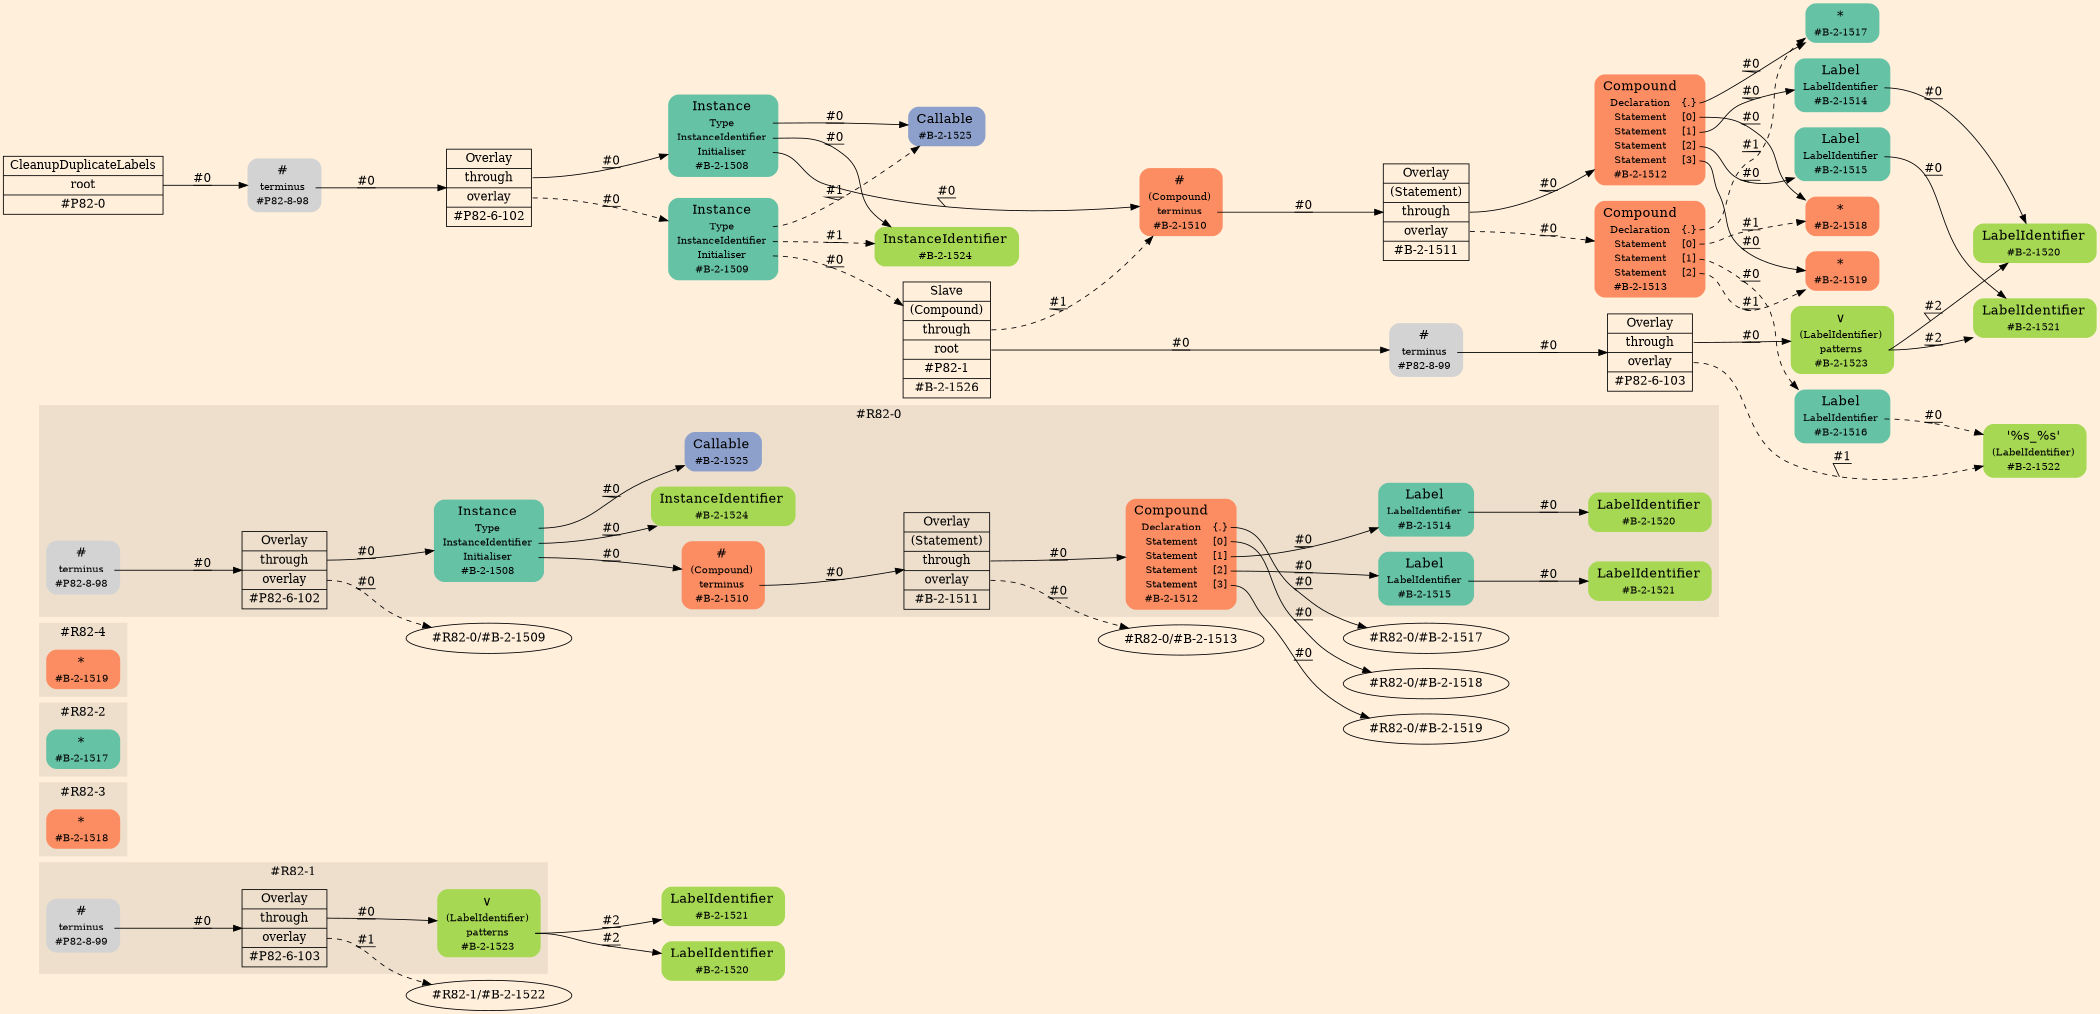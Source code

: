 digraph Inferno {
graph [
rankdir = "LR"
ranksep = 1.0
size = "14,20"
bgcolor = antiquewhite1
color = black
fontcolor = black
];
node [
];
subgraph "cluster#R82-1" {
label = "#R82-1"
style = "filled"
color = antiquewhite2
"#R82-1/#P82-8-99" [
shape = "plaintext"
label = <<TABLE BORDER="0" CELLBORDER="0" CELLSPACING="0">
 <TR>
  <TD><FONT POINT-SIZE="16.0">#</FONT></TD>
  <TD></TD>
 </TR>
 <TR>
  <TD>terminus</TD>
  <TD PORT="port0"></TD>
 </TR>
 <TR>
  <TD>#P82-8-99</TD>
  <TD PORT="port1"></TD>
 </TR>
</TABLE>>
style = "rounded,filled"
fontsize = "12"
];
"#R82-1/#B-2-1523" [
shape = "plaintext"
fillcolor = "/set28/5"
label = <<TABLE BORDER="0" CELLBORDER="0" CELLSPACING="0">
 <TR>
  <TD><FONT POINT-SIZE="16.0">∨</FONT></TD>
  <TD></TD>
 </TR>
 <TR>
  <TD>(LabelIdentifier)</TD>
  <TD PORT="port0"></TD>
 </TR>
 <TR>
  <TD>patterns</TD>
  <TD PORT="port1"></TD>
 </TR>
 <TR>
  <TD>#B-2-1523</TD>
  <TD PORT="port2"></TD>
 </TR>
</TABLE>>
style = "rounded,filled"
fontsize = "12"
];
"#R82-1/#P82-6-103" [
shape = "record"
fillcolor = antiquewhite2
label = "<fixed> Overlay | <port0> through | <port1> overlay | <port2> #P82-6-103"
style = "filled"
fontsize = "14"
color = black
fontcolor = black
];
}
"#R82-1/#B-2-1521" [
shape = "plaintext"
fillcolor = "/set28/5"
label = <<TABLE BORDER="0" CELLBORDER="0" CELLSPACING="0">
 <TR>
  <TD><FONT POINT-SIZE="16.0">LabelIdentifier</FONT></TD>
  <TD></TD>
 </TR>
 <TR>
  <TD>#B-2-1521</TD>
  <TD PORT="port0"></TD>
 </TR>
</TABLE>>
style = "rounded,filled"
fontsize = "12"
];
"#R82-1/#B-2-1520" [
shape = "plaintext"
fillcolor = "/set28/5"
label = <<TABLE BORDER="0" CELLBORDER="0" CELLSPACING="0">
 <TR>
  <TD><FONT POINT-SIZE="16.0">LabelIdentifier</FONT></TD>
  <TD></TD>
 </TR>
 <TR>
  <TD>#B-2-1520</TD>
  <TD PORT="port0"></TD>
 </TR>
</TABLE>>
style = "rounded,filled"
fontsize = "12"
];
"#R82-1/#P82-8-99":port0 -> "#R82-1/#P82-6-103" [style="solid"
label = "#0"
decorate = true
color = black
fontcolor = black
];
"#R82-1/#B-2-1523":port1 -> "#R82-1/#B-2-1520" [style="solid"
label = "#2"
decorate = true
color = black
fontcolor = black
];
"#R82-1/#B-2-1523":port1 -> "#R82-1/#B-2-1521" [style="solid"
label = "#2"
decorate = true
color = black
fontcolor = black
];
"#R82-1/#P82-6-103":port0 -> "#R82-1/#B-2-1523" [style="solid"
label = "#0"
decorate = true
color = black
fontcolor = black
];
"#R82-1/#P82-6-103":port1 -> "#R82-1/#B-2-1522" [style="dashed"
label = "#1"
decorate = true
color = black
fontcolor = black
];
subgraph "cluster#R82-3" {
label = "#R82-3"
style = "filled"
color = antiquewhite2
"#R82-3/#B-2-1518" [
shape = "plaintext"
fillcolor = "/set28/2"
label = <<TABLE BORDER="0" CELLBORDER="0" CELLSPACING="0">
 <TR>
  <TD><FONT POINT-SIZE="16.0">*</FONT></TD>
  <TD></TD>
 </TR>
 <TR>
  <TD>#B-2-1518</TD>
  <TD PORT="port0"></TD>
 </TR>
</TABLE>>
style = "rounded,filled"
fontsize = "12"
];
}
subgraph "cluster#R82-2" {
label = "#R82-2"
style = "filled"
color = antiquewhite2
"#R82-2/#B-2-1517" [
shape = "plaintext"
fillcolor = "/set28/1"
label = <<TABLE BORDER="0" CELLBORDER="0" CELLSPACING="0">
 <TR>
  <TD><FONT POINT-SIZE="16.0">*</FONT></TD>
  <TD></TD>
 </TR>
 <TR>
  <TD>#B-2-1517</TD>
  <TD PORT="port0"></TD>
 </TR>
</TABLE>>
style = "rounded,filled"
fontsize = "12"
];
}
subgraph "cluster#R82-4" {
label = "#R82-4"
style = "filled"
color = antiquewhite2
"#R82-4/#B-2-1519" [
shape = "plaintext"
fillcolor = "/set28/2"
label = <<TABLE BORDER="0" CELLBORDER="0" CELLSPACING="0">
 <TR>
  <TD><FONT POINT-SIZE="16.0">*</FONT></TD>
  <TD></TD>
 </TR>
 <TR>
  <TD>#B-2-1519</TD>
  <TD PORT="port0"></TD>
 </TR>
</TABLE>>
style = "rounded,filled"
fontsize = "12"
];
}
subgraph "cluster#R82-0" {
label = "#R82-0"
style = "filled"
color = antiquewhite2
"#R82-0/#B-2-1521" [
shape = "plaintext"
fillcolor = "/set28/5"
label = <<TABLE BORDER="0" CELLBORDER="0" CELLSPACING="0">
 <TR>
  <TD><FONT POINT-SIZE="16.0">LabelIdentifier</FONT></TD>
  <TD></TD>
 </TR>
 <TR>
  <TD>#B-2-1521</TD>
  <TD PORT="port0"></TD>
 </TR>
</TABLE>>
style = "rounded,filled"
fontsize = "12"
];
"#R82-0/#B-2-1515" [
shape = "plaintext"
fillcolor = "/set28/1"
label = <<TABLE BORDER="0" CELLBORDER="0" CELLSPACING="0">
 <TR>
  <TD><FONT POINT-SIZE="16.0">Label</FONT></TD>
  <TD></TD>
 </TR>
 <TR>
  <TD>LabelIdentifier</TD>
  <TD PORT="port0"></TD>
 </TR>
 <TR>
  <TD>#B-2-1515</TD>
  <TD PORT="port1"></TD>
 </TR>
</TABLE>>
style = "rounded,filled"
fontsize = "12"
];
"#R82-0/#B-2-1520" [
shape = "plaintext"
fillcolor = "/set28/5"
label = <<TABLE BORDER="0" CELLBORDER="0" CELLSPACING="0">
 <TR>
  <TD><FONT POINT-SIZE="16.0">LabelIdentifier</FONT></TD>
  <TD></TD>
 </TR>
 <TR>
  <TD>#B-2-1520</TD>
  <TD PORT="port0"></TD>
 </TR>
</TABLE>>
style = "rounded,filled"
fontsize = "12"
];
"#R82-0/#P82-8-98" [
shape = "plaintext"
label = <<TABLE BORDER="0" CELLBORDER="0" CELLSPACING="0">
 <TR>
  <TD><FONT POINT-SIZE="16.0">#</FONT></TD>
  <TD></TD>
 </TR>
 <TR>
  <TD>terminus</TD>
  <TD PORT="port0"></TD>
 </TR>
 <TR>
  <TD>#P82-8-98</TD>
  <TD PORT="port1"></TD>
 </TR>
</TABLE>>
style = "rounded,filled"
fontsize = "12"
];
"#R82-0/#P82-6-102" [
shape = "record"
fillcolor = antiquewhite2
label = "<fixed> Overlay | <port0> through | <port1> overlay | <port2> #P82-6-102"
style = "filled"
fontsize = "14"
color = black
fontcolor = black
];
"#R82-0/#B-2-1510" [
shape = "plaintext"
fillcolor = "/set28/2"
label = <<TABLE BORDER="0" CELLBORDER="0" CELLSPACING="0">
 <TR>
  <TD><FONT POINT-SIZE="16.0">#</FONT></TD>
  <TD></TD>
 </TR>
 <TR>
  <TD>(Compound)</TD>
  <TD PORT="port0"></TD>
 </TR>
 <TR>
  <TD>terminus</TD>
  <TD PORT="port1"></TD>
 </TR>
 <TR>
  <TD>#B-2-1510</TD>
  <TD PORT="port2"></TD>
 </TR>
</TABLE>>
style = "rounded,filled"
fontsize = "12"
];
"#R82-0/#B-2-1512" [
shape = "plaintext"
fillcolor = "/set28/2"
label = <<TABLE BORDER="0" CELLBORDER="0" CELLSPACING="0">
 <TR>
  <TD><FONT POINT-SIZE="16.0">Compound</FONT></TD>
  <TD></TD>
 </TR>
 <TR>
  <TD>Declaration</TD>
  <TD PORT="port0">{.}</TD>
 </TR>
 <TR>
  <TD>Statement</TD>
  <TD PORT="port1">[0]</TD>
 </TR>
 <TR>
  <TD>Statement</TD>
  <TD PORT="port2">[1]</TD>
 </TR>
 <TR>
  <TD>Statement</TD>
  <TD PORT="port3">[2]</TD>
 </TR>
 <TR>
  <TD>Statement</TD>
  <TD PORT="port4">[3]</TD>
 </TR>
 <TR>
  <TD>#B-2-1512</TD>
  <TD PORT="port5"></TD>
 </TR>
</TABLE>>
style = "rounded,filled"
fontsize = "12"
];
"#R82-0/#B-2-1508" [
shape = "plaintext"
fillcolor = "/set28/1"
label = <<TABLE BORDER="0" CELLBORDER="0" CELLSPACING="0">
 <TR>
  <TD><FONT POINT-SIZE="16.0">Instance</FONT></TD>
  <TD></TD>
 </TR>
 <TR>
  <TD>Type</TD>
  <TD PORT="port0"></TD>
 </TR>
 <TR>
  <TD>InstanceIdentifier</TD>
  <TD PORT="port1"></TD>
 </TR>
 <TR>
  <TD>Initialiser</TD>
  <TD PORT="port2"></TD>
 </TR>
 <TR>
  <TD>#B-2-1508</TD>
  <TD PORT="port3"></TD>
 </TR>
</TABLE>>
style = "rounded,filled"
fontsize = "12"
];
"#R82-0/#B-2-1514" [
shape = "plaintext"
fillcolor = "/set28/1"
label = <<TABLE BORDER="0" CELLBORDER="0" CELLSPACING="0">
 <TR>
  <TD><FONT POINT-SIZE="16.0">Label</FONT></TD>
  <TD></TD>
 </TR>
 <TR>
  <TD>LabelIdentifier</TD>
  <TD PORT="port0"></TD>
 </TR>
 <TR>
  <TD>#B-2-1514</TD>
  <TD PORT="port1"></TD>
 </TR>
</TABLE>>
style = "rounded,filled"
fontsize = "12"
];
"#R82-0/#B-2-1511" [
shape = "record"
fillcolor = antiquewhite2
label = "<fixed> Overlay | <port0> (Statement) | <port1> through | <port2> overlay | <port3> #B-2-1511"
style = "filled"
fontsize = "14"
color = black
fontcolor = black
];
"#R82-0/#B-2-1525" [
shape = "plaintext"
fillcolor = "/set28/3"
label = <<TABLE BORDER="0" CELLBORDER="0" CELLSPACING="0">
 <TR>
  <TD><FONT POINT-SIZE="16.0">Callable</FONT></TD>
  <TD></TD>
 </TR>
 <TR>
  <TD>#B-2-1525</TD>
  <TD PORT="port0"></TD>
 </TR>
</TABLE>>
style = "rounded,filled"
fontsize = "12"
];
"#R82-0/#B-2-1524" [
shape = "plaintext"
fillcolor = "/set28/5"
label = <<TABLE BORDER="0" CELLBORDER="0" CELLSPACING="0">
 <TR>
  <TD><FONT POINT-SIZE="16.0">InstanceIdentifier</FONT></TD>
  <TD></TD>
 </TR>
 <TR>
  <TD>#B-2-1524</TD>
  <TD PORT="port0"></TD>
 </TR>
</TABLE>>
style = "rounded,filled"
fontsize = "12"
];
}
"#R82-0/#B-2-1515":port0 -> "#R82-0/#B-2-1521" [style="solid"
label = "#0"
decorate = true
color = black
fontcolor = black
];
"#R82-0/#P82-8-98":port0 -> "#R82-0/#P82-6-102" [style="solid"
label = "#0"
decorate = true
color = black
fontcolor = black
];
"#R82-0/#P82-6-102":port0 -> "#R82-0/#B-2-1508" [style="solid"
label = "#0"
decorate = true
color = black
fontcolor = black
];
"#R82-0/#P82-6-102":port1 -> "#R82-0/#B-2-1509" [style="dashed"
label = "#0"
decorate = true
color = black
fontcolor = black
];
"#R82-0/#B-2-1510":port1 -> "#R82-0/#B-2-1511" [style="solid"
label = "#0"
decorate = true
color = black
fontcolor = black
];
"#R82-0/#B-2-1512":port0 -> "#R82-0/#B-2-1517" [style="solid"
label = "#0"
decorate = true
color = black
fontcolor = black
];
"#R82-0/#B-2-1512":port1 -> "#R82-0/#B-2-1518" [style="solid"
label = "#0"
decorate = true
color = black
fontcolor = black
];
"#R82-0/#B-2-1512":port2 -> "#R82-0/#B-2-1514" [style="solid"
label = "#0"
decorate = true
color = black
fontcolor = black
];
"#R82-0/#B-2-1512":port3 -> "#R82-0/#B-2-1515" [style="solid"
label = "#0"
decorate = true
color = black
fontcolor = black
];
"#R82-0/#B-2-1512":port4 -> "#R82-0/#B-2-1519" [style="solid"
label = "#0"
decorate = true
color = black
fontcolor = black
];
"#R82-0/#B-2-1508":port0 -> "#R82-0/#B-2-1525" [style="solid"
label = "#0"
decorate = true
color = black
fontcolor = black
];
"#R82-0/#B-2-1508":port1 -> "#R82-0/#B-2-1524" [style="solid"
label = "#0"
decorate = true
color = black
fontcolor = black
];
"#R82-0/#B-2-1508":port2 -> "#R82-0/#B-2-1510" [style="solid"
label = "#0"
decorate = true
color = black
fontcolor = black
];
"#R82-0/#B-2-1514":port0 -> "#R82-0/#B-2-1520" [style="solid"
label = "#0"
decorate = true
color = black
fontcolor = black
];
"#R82-0/#B-2-1511":port1 -> "#R82-0/#B-2-1512" [style="solid"
label = "#0"
decorate = true
color = black
fontcolor = black
];
"#R82-0/#B-2-1511":port2 -> "#R82-0/#B-2-1513" [style="dashed"
label = "#0"
decorate = true
color = black
fontcolor = black
];
"CR#P82-0" [
shape = "record"
fillcolor = antiquewhite1
label = "<fixed> CleanupDuplicateLabels | <port0> root | <port1> #P82-0"
style = "filled"
fontsize = "14"
color = black
fontcolor = black
];
"#P82-8-98" [
shape = "plaintext"
label = <<TABLE BORDER="0" CELLBORDER="0" CELLSPACING="0">
 <TR>
  <TD><FONT POINT-SIZE="16.0">#</FONT></TD>
  <TD></TD>
 </TR>
 <TR>
  <TD>terminus</TD>
  <TD PORT="port0"></TD>
 </TR>
 <TR>
  <TD>#P82-8-98</TD>
  <TD PORT="port1"></TD>
 </TR>
</TABLE>>
style = "rounded,filled"
fontsize = "12"
];
"#P82-6-102" [
shape = "record"
fillcolor = antiquewhite1
label = "<fixed> Overlay | <port0> through | <port1> overlay | <port2> #P82-6-102"
style = "filled"
fontsize = "14"
color = black
fontcolor = black
];
"#B-2-1508" [
shape = "plaintext"
fillcolor = "/set28/1"
label = <<TABLE BORDER="0" CELLBORDER="0" CELLSPACING="0">
 <TR>
  <TD><FONT POINT-SIZE="16.0">Instance</FONT></TD>
  <TD></TD>
 </TR>
 <TR>
  <TD>Type</TD>
  <TD PORT="port0"></TD>
 </TR>
 <TR>
  <TD>InstanceIdentifier</TD>
  <TD PORT="port1"></TD>
 </TR>
 <TR>
  <TD>Initialiser</TD>
  <TD PORT="port2"></TD>
 </TR>
 <TR>
  <TD>#B-2-1508</TD>
  <TD PORT="port3"></TD>
 </TR>
</TABLE>>
style = "rounded,filled"
fontsize = "12"
];
"#B-2-1525" [
shape = "plaintext"
fillcolor = "/set28/3"
label = <<TABLE BORDER="0" CELLBORDER="0" CELLSPACING="0">
 <TR>
  <TD><FONT POINT-SIZE="16.0">Callable</FONT></TD>
  <TD></TD>
 </TR>
 <TR>
  <TD>#B-2-1525</TD>
  <TD PORT="port0"></TD>
 </TR>
</TABLE>>
style = "rounded,filled"
fontsize = "12"
];
"#B-2-1524" [
shape = "plaintext"
fillcolor = "/set28/5"
label = <<TABLE BORDER="0" CELLBORDER="0" CELLSPACING="0">
 <TR>
  <TD><FONT POINT-SIZE="16.0">InstanceIdentifier</FONT></TD>
  <TD></TD>
 </TR>
 <TR>
  <TD>#B-2-1524</TD>
  <TD PORT="port0"></TD>
 </TR>
</TABLE>>
style = "rounded,filled"
fontsize = "12"
];
"#B-2-1510" [
shape = "plaintext"
fillcolor = "/set28/2"
label = <<TABLE BORDER="0" CELLBORDER="0" CELLSPACING="0">
 <TR>
  <TD><FONT POINT-SIZE="16.0">#</FONT></TD>
  <TD></TD>
 </TR>
 <TR>
  <TD>(Compound)</TD>
  <TD PORT="port0"></TD>
 </TR>
 <TR>
  <TD>terminus</TD>
  <TD PORT="port1"></TD>
 </TR>
 <TR>
  <TD>#B-2-1510</TD>
  <TD PORT="port2"></TD>
 </TR>
</TABLE>>
style = "rounded,filled"
fontsize = "12"
];
"#B-2-1511" [
shape = "record"
fillcolor = antiquewhite1
label = "<fixed> Overlay | <port0> (Statement) | <port1> through | <port2> overlay | <port3> #B-2-1511"
style = "filled"
fontsize = "14"
color = black
fontcolor = black
];
"#B-2-1512" [
shape = "plaintext"
fillcolor = "/set28/2"
label = <<TABLE BORDER="0" CELLBORDER="0" CELLSPACING="0">
 <TR>
  <TD><FONT POINT-SIZE="16.0">Compound</FONT></TD>
  <TD></TD>
 </TR>
 <TR>
  <TD>Declaration</TD>
  <TD PORT="port0">{.}</TD>
 </TR>
 <TR>
  <TD>Statement</TD>
  <TD PORT="port1">[0]</TD>
 </TR>
 <TR>
  <TD>Statement</TD>
  <TD PORT="port2">[1]</TD>
 </TR>
 <TR>
  <TD>Statement</TD>
  <TD PORT="port3">[2]</TD>
 </TR>
 <TR>
  <TD>Statement</TD>
  <TD PORT="port4">[3]</TD>
 </TR>
 <TR>
  <TD>#B-2-1512</TD>
  <TD PORT="port5"></TD>
 </TR>
</TABLE>>
style = "rounded,filled"
fontsize = "12"
];
"#B-2-1517" [
shape = "plaintext"
fillcolor = "/set28/1"
label = <<TABLE BORDER="0" CELLBORDER="0" CELLSPACING="0">
 <TR>
  <TD><FONT POINT-SIZE="16.0">*</FONT></TD>
  <TD></TD>
 </TR>
 <TR>
  <TD>#B-2-1517</TD>
  <TD PORT="port0"></TD>
 </TR>
</TABLE>>
style = "rounded,filled"
fontsize = "12"
];
"#B-2-1518" [
shape = "plaintext"
fillcolor = "/set28/2"
label = <<TABLE BORDER="0" CELLBORDER="0" CELLSPACING="0">
 <TR>
  <TD><FONT POINT-SIZE="16.0">*</FONT></TD>
  <TD></TD>
 </TR>
 <TR>
  <TD>#B-2-1518</TD>
  <TD PORT="port0"></TD>
 </TR>
</TABLE>>
style = "rounded,filled"
fontsize = "12"
];
"#B-2-1514" [
shape = "plaintext"
fillcolor = "/set28/1"
label = <<TABLE BORDER="0" CELLBORDER="0" CELLSPACING="0">
 <TR>
  <TD><FONT POINT-SIZE="16.0">Label</FONT></TD>
  <TD></TD>
 </TR>
 <TR>
  <TD>LabelIdentifier</TD>
  <TD PORT="port0"></TD>
 </TR>
 <TR>
  <TD>#B-2-1514</TD>
  <TD PORT="port1"></TD>
 </TR>
</TABLE>>
style = "rounded,filled"
fontsize = "12"
];
"#B-2-1520" [
shape = "plaintext"
fillcolor = "/set28/5"
label = <<TABLE BORDER="0" CELLBORDER="0" CELLSPACING="0">
 <TR>
  <TD><FONT POINT-SIZE="16.0">LabelIdentifier</FONT></TD>
  <TD></TD>
 </TR>
 <TR>
  <TD>#B-2-1520</TD>
  <TD PORT="port0"></TD>
 </TR>
</TABLE>>
style = "rounded,filled"
fontsize = "12"
];
"#B-2-1515" [
shape = "plaintext"
fillcolor = "/set28/1"
label = <<TABLE BORDER="0" CELLBORDER="0" CELLSPACING="0">
 <TR>
  <TD><FONT POINT-SIZE="16.0">Label</FONT></TD>
  <TD></TD>
 </TR>
 <TR>
  <TD>LabelIdentifier</TD>
  <TD PORT="port0"></TD>
 </TR>
 <TR>
  <TD>#B-2-1515</TD>
  <TD PORT="port1"></TD>
 </TR>
</TABLE>>
style = "rounded,filled"
fontsize = "12"
];
"#B-2-1521" [
shape = "plaintext"
fillcolor = "/set28/5"
label = <<TABLE BORDER="0" CELLBORDER="0" CELLSPACING="0">
 <TR>
  <TD><FONT POINT-SIZE="16.0">LabelIdentifier</FONT></TD>
  <TD></TD>
 </TR>
 <TR>
  <TD>#B-2-1521</TD>
  <TD PORT="port0"></TD>
 </TR>
</TABLE>>
style = "rounded,filled"
fontsize = "12"
];
"#B-2-1519" [
shape = "plaintext"
fillcolor = "/set28/2"
label = <<TABLE BORDER="0" CELLBORDER="0" CELLSPACING="0">
 <TR>
  <TD><FONT POINT-SIZE="16.0">*</FONT></TD>
  <TD></TD>
 </TR>
 <TR>
  <TD>#B-2-1519</TD>
  <TD PORT="port0"></TD>
 </TR>
</TABLE>>
style = "rounded,filled"
fontsize = "12"
];
"#B-2-1513" [
shape = "plaintext"
fillcolor = "/set28/2"
label = <<TABLE BORDER="0" CELLBORDER="0" CELLSPACING="0">
 <TR>
  <TD><FONT POINT-SIZE="16.0">Compound</FONT></TD>
  <TD></TD>
 </TR>
 <TR>
  <TD>Declaration</TD>
  <TD PORT="port0">{.}</TD>
 </TR>
 <TR>
  <TD>Statement</TD>
  <TD PORT="port1">[0]</TD>
 </TR>
 <TR>
  <TD>Statement</TD>
  <TD PORT="port2">[1]</TD>
 </TR>
 <TR>
  <TD>Statement</TD>
  <TD PORT="port3">[2]</TD>
 </TR>
 <TR>
  <TD>#B-2-1513</TD>
  <TD PORT="port4"></TD>
 </TR>
</TABLE>>
style = "rounded,filled"
fontsize = "12"
];
"#B-2-1516" [
shape = "plaintext"
fillcolor = "/set28/1"
label = <<TABLE BORDER="0" CELLBORDER="0" CELLSPACING="0">
 <TR>
  <TD><FONT POINT-SIZE="16.0">Label</FONT></TD>
  <TD></TD>
 </TR>
 <TR>
  <TD>LabelIdentifier</TD>
  <TD PORT="port0"></TD>
 </TR>
 <TR>
  <TD>#B-2-1516</TD>
  <TD PORT="port1"></TD>
 </TR>
</TABLE>>
style = "rounded,filled"
fontsize = "12"
];
"#B-2-1522" [
shape = "plaintext"
fillcolor = "/set28/5"
label = <<TABLE BORDER="0" CELLBORDER="0" CELLSPACING="0">
 <TR>
  <TD><FONT POINT-SIZE="16.0">'%s_%s'</FONT></TD>
  <TD></TD>
 </TR>
 <TR>
  <TD>(LabelIdentifier)</TD>
  <TD PORT="port0"></TD>
 </TR>
 <TR>
  <TD>#B-2-1522</TD>
  <TD PORT="port1"></TD>
 </TR>
</TABLE>>
style = "rounded,filled"
fontsize = "12"
];
"#B-2-1509" [
shape = "plaintext"
fillcolor = "/set28/1"
label = <<TABLE BORDER="0" CELLBORDER="0" CELLSPACING="0">
 <TR>
  <TD><FONT POINT-SIZE="16.0">Instance</FONT></TD>
  <TD></TD>
 </TR>
 <TR>
  <TD>Type</TD>
  <TD PORT="port0"></TD>
 </TR>
 <TR>
  <TD>InstanceIdentifier</TD>
  <TD PORT="port1"></TD>
 </TR>
 <TR>
  <TD>Initialiser</TD>
  <TD PORT="port2"></TD>
 </TR>
 <TR>
  <TD>#B-2-1509</TD>
  <TD PORT="port3"></TD>
 </TR>
</TABLE>>
style = "rounded,filled"
fontsize = "12"
];
"#B-2-1526" [
shape = "record"
fillcolor = antiquewhite1
label = "<fixed> Slave | <port0> (Compound) | <port1> through | <port2> root | <port3> #P82-1 | <port4> #B-2-1526"
style = "filled"
fontsize = "14"
color = black
fontcolor = black
];
"#P82-8-99" [
shape = "plaintext"
label = <<TABLE BORDER="0" CELLBORDER="0" CELLSPACING="0">
 <TR>
  <TD><FONT POINT-SIZE="16.0">#</FONT></TD>
  <TD></TD>
 </TR>
 <TR>
  <TD>terminus</TD>
  <TD PORT="port0"></TD>
 </TR>
 <TR>
  <TD>#P82-8-99</TD>
  <TD PORT="port1"></TD>
 </TR>
</TABLE>>
style = "rounded,filled"
fontsize = "12"
];
"#P82-6-103" [
shape = "record"
fillcolor = antiquewhite1
label = "<fixed> Overlay | <port0> through | <port1> overlay | <port2> #P82-6-103"
style = "filled"
fontsize = "14"
color = black
fontcolor = black
];
"#B-2-1523" [
shape = "plaintext"
fillcolor = "/set28/5"
label = <<TABLE BORDER="0" CELLBORDER="0" CELLSPACING="0">
 <TR>
  <TD><FONT POINT-SIZE="16.0">∨</FONT></TD>
  <TD></TD>
 </TR>
 <TR>
  <TD>(LabelIdentifier)</TD>
  <TD PORT="port0"></TD>
 </TR>
 <TR>
  <TD>patterns</TD>
  <TD PORT="port1"></TD>
 </TR>
 <TR>
  <TD>#B-2-1523</TD>
  <TD PORT="port2"></TD>
 </TR>
</TABLE>>
style = "rounded,filled"
fontsize = "12"
];
"CR#P82-0":port0 -> "#P82-8-98" [style="solid"
label = "#0"
decorate = true
color = black
fontcolor = black
];
"#P82-8-98":port0 -> "#P82-6-102" [style="solid"
label = "#0"
decorate = true
color = black
fontcolor = black
];
"#P82-6-102":port0 -> "#B-2-1508" [style="solid"
label = "#0"
decorate = true
color = black
fontcolor = black
];
"#P82-6-102":port1 -> "#B-2-1509" [style="dashed"
label = "#0"
decorate = true
color = black
fontcolor = black
];
"#B-2-1508":port0 -> "#B-2-1525" [style="solid"
label = "#0"
decorate = true
color = black
fontcolor = black
];
"#B-2-1508":port1 -> "#B-2-1524" [style="solid"
label = "#0"
decorate = true
color = black
fontcolor = black
];
"#B-2-1508":port2 -> "#B-2-1510" [style="solid"
label = "#0"
decorate = true
color = black
fontcolor = black
];
"#B-2-1510":port1 -> "#B-2-1511" [style="solid"
label = "#0"
decorate = true
color = black
fontcolor = black
];
"#B-2-1511":port1 -> "#B-2-1512" [style="solid"
label = "#0"
decorate = true
color = black
fontcolor = black
];
"#B-2-1511":port2 -> "#B-2-1513" [style="dashed"
label = "#0"
decorate = true
color = black
fontcolor = black
];
"#B-2-1512":port0 -> "#B-2-1517" [style="solid"
label = "#0"
decorate = true
color = black
fontcolor = black
];
"#B-2-1512":port1 -> "#B-2-1518" [style="solid"
label = "#0"
decorate = true
color = black
fontcolor = black
];
"#B-2-1512":port2 -> "#B-2-1514" [style="solid"
label = "#0"
decorate = true
color = black
fontcolor = black
];
"#B-2-1512":port3 -> "#B-2-1515" [style="solid"
label = "#0"
decorate = true
color = black
fontcolor = black
];
"#B-2-1512":port4 -> "#B-2-1519" [style="solid"
label = "#0"
decorate = true
color = black
fontcolor = black
];
"#B-2-1514":port0 -> "#B-2-1520" [style="solid"
label = "#0"
decorate = true
color = black
fontcolor = black
];
"#B-2-1515":port0 -> "#B-2-1521" [style="solid"
label = "#0"
decorate = true
color = black
fontcolor = black
];
"#B-2-1513":port0 -> "#B-2-1517" [style="dashed"
label = "#1"
decorate = true
color = black
fontcolor = black
];
"#B-2-1513":port1 -> "#B-2-1518" [style="dashed"
label = "#1"
decorate = true
color = black
fontcolor = black
];
"#B-2-1513":port2 -> "#B-2-1516" [style="dashed"
label = "#0"
decorate = true
color = black
fontcolor = black
];
"#B-2-1513":port3 -> "#B-2-1519" [style="dashed"
label = "#1"
decorate = true
color = black
fontcolor = black
];
"#B-2-1516":port0 -> "#B-2-1522" [style="dashed"
label = "#0"
decorate = true
color = black
fontcolor = black
];
"#B-2-1509":port0 -> "#B-2-1525" [style="dashed"
label = "#1"
decorate = true
color = black
fontcolor = black
];
"#B-2-1509":port1 -> "#B-2-1524" [style="dashed"
label = "#1"
decorate = true
color = black
fontcolor = black
];
"#B-2-1509":port2 -> "#B-2-1526" [style="dashed"
label = "#0"
decorate = true
color = black
fontcolor = black
];
"#B-2-1526":port1 -> "#B-2-1510" [style="dashed"
label = "#1"
decorate = true
color = black
fontcolor = black
];
"#B-2-1526":port2 -> "#P82-8-99" [style="solid"
label = "#0"
decorate = true
color = black
fontcolor = black
];
"#P82-8-99":port0 -> "#P82-6-103" [style="solid"
label = "#0"
decorate = true
color = black
fontcolor = black
];
"#P82-6-103":port0 -> "#B-2-1523" [style="solid"
label = "#0"
decorate = true
color = black
fontcolor = black
];
"#P82-6-103":port1 -> "#B-2-1522" [style="dashed"
label = "#1"
decorate = true
color = black
fontcolor = black
];
"#B-2-1523":port1 -> "#B-2-1520" [style="solid"
label = "#2"
decorate = true
color = black
fontcolor = black
];
"#B-2-1523":port1 -> "#B-2-1521" [style="solid"
label = "#2"
decorate = true
color = black
fontcolor = black
];
}
